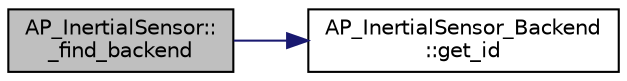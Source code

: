 digraph "AP_InertialSensor::_find_backend"
{
 // INTERACTIVE_SVG=YES
  edge [fontname="Helvetica",fontsize="10",labelfontname="Helvetica",labelfontsize="10"];
  node [fontname="Helvetica",fontsize="10",shape=record];
  rankdir="LR";
  Node1 [label="AP_InertialSensor::\l_find_backend",height=0.2,width=0.4,color="black", fillcolor="grey75", style="filled", fontcolor="black"];
  Node1 -> Node2 [color="midnightblue",fontsize="10",style="solid",fontname="Helvetica"];
  Node2 [label="AP_InertialSensor_Backend\l::get_id",height=0.2,width=0.4,color="black", fillcolor="white", style="filled",URL="$classAP__InertialSensor__Backend.html#a1dd2f00f7de722d128c9afaf0ae62644"];
}
